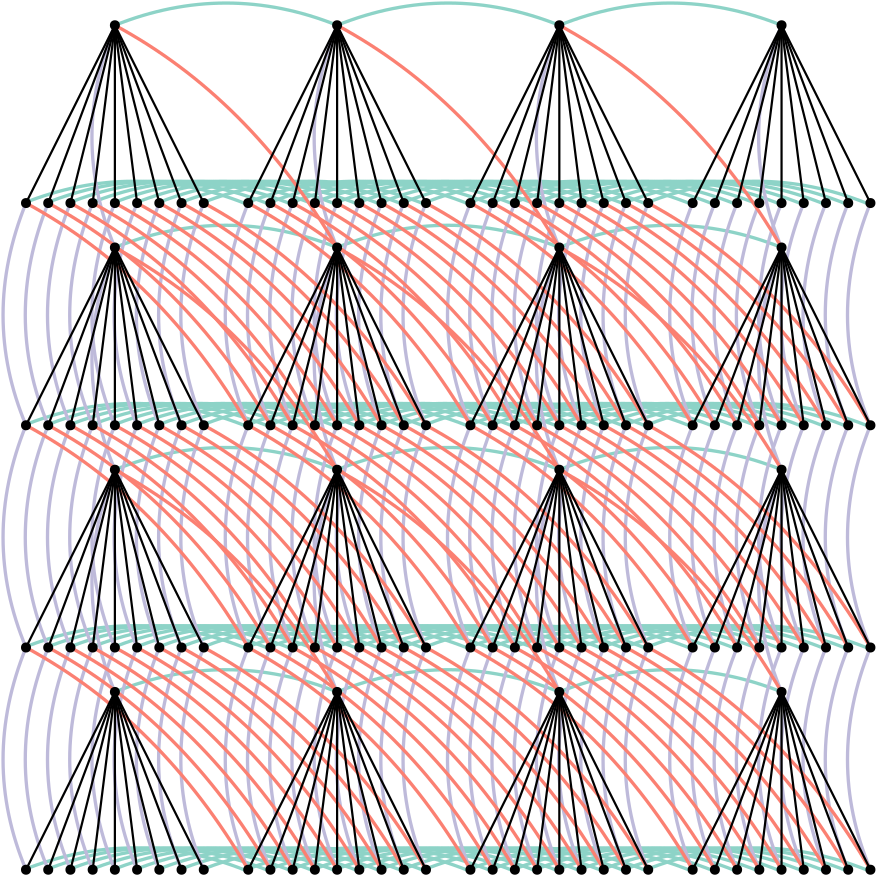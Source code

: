 <?xml version="1.0"?>
<!DOCTYPE ipe SYSTEM "ipe.dtd">
<ipe version="70218" creator="Ipe 7.2.18">
<info created="D:20201026074633" modified="D:20201026121257"/>
<ipestyle name="basic">
<symbol name="arrow/arc(spx)">
<path stroke="sym-stroke" fill="sym-stroke" pen="sym-pen">
0 0 m
-1 0.333 l
-1 -0.333 l
h
</path>
</symbol>
<symbol name="arrow/farc(spx)">
<path stroke="sym-stroke" fill="white" pen="sym-pen">
0 0 m
-1 0.333 l
-1 -0.333 l
h
</path>
</symbol>
<symbol name="arrow/ptarc(spx)">
<path stroke="sym-stroke" fill="sym-stroke" pen="sym-pen">
0 0 m
-1 0.333 l
-0.8 0 l
-1 -0.333 l
h
</path>
</symbol>
<symbol name="arrow/fptarc(spx)">
<path stroke="sym-stroke" fill="white" pen="sym-pen">
0 0 m
-1 0.333 l
-0.8 0 l
-1 -0.333 l
h
</path>
</symbol>
<symbol name="mark/circle(sx)" transformations="translations">
<path fill="sym-stroke">
0.6 0 0 0.6 0 0 e
0.4 0 0 0.4 0 0 e
</path>
</symbol>
<symbol name="mark/disk(sx)" transformations="translations">
<path fill="sym-stroke">
0.6 0 0 0.6 0 0 e
</path>
</symbol>
<symbol name="mark/fdisk(sfx)" transformations="translations">
<group>
<path fill="sym-fill">
0.5 0 0 0.5 0 0 e
</path>
<path fill="sym-stroke" fillrule="eofill">
0.6 0 0 0.6 0 0 e
0.4 0 0 0.4 0 0 e
</path>
</group>
</symbol>
<symbol name="mark/box(sx)" transformations="translations">
<path fill="sym-stroke" fillrule="eofill">
-0.6 -0.6 m
0.6 -0.6 l
0.6 0.6 l
-0.6 0.6 l
h
-0.4 -0.4 m
0.4 -0.4 l
0.4 0.4 l
-0.4 0.4 l
h
</path>
</symbol>
<symbol name="mark/square(sx)" transformations="translations">
<path fill="sym-stroke">
-0.6 -0.6 m
0.6 -0.6 l
0.6 0.6 l
-0.6 0.6 l
h
</path>
</symbol>
<symbol name="mark/fsquare(sfx)" transformations="translations">
<group>
<path fill="sym-fill">
-0.5 -0.5 m
0.5 -0.5 l
0.5 0.5 l
-0.5 0.5 l
h
</path>
<path fill="sym-stroke" fillrule="eofill">
-0.6 -0.6 m
0.6 -0.6 l
0.6 0.6 l
-0.6 0.6 l
h
-0.4 -0.4 m
0.4 -0.4 l
0.4 0.4 l
-0.4 0.4 l
h
</path>
</group>
</symbol>
<symbol name="mark/cross(sx)" transformations="translations">
<group>
<path fill="sym-stroke">
-0.43 -0.57 m
0.57 0.43 l
0.43 0.57 l
-0.57 -0.43 l
h
</path>
<path fill="sym-stroke">
-0.43 0.57 m
0.57 -0.43 l
0.43 -0.57 l
-0.57 0.43 l
h
</path>
</group>
</symbol>
<symbol name="arrow/fnormal(spx)">
<path stroke="sym-stroke" fill="white" pen="sym-pen">
0 0 m
-1 0.333 l
-1 -0.333 l
h
</path>
</symbol>
<symbol name="arrow/pointed(spx)">
<path stroke="sym-stroke" fill="sym-stroke" pen="sym-pen">
0 0 m
-1 0.333 l
-0.8 0 l
-1 -0.333 l
h
</path>
</symbol>
<symbol name="arrow/fpointed(spx)">
<path stroke="sym-stroke" fill="white" pen="sym-pen">
0 0 m
-1 0.333 l
-0.8 0 l
-1 -0.333 l
h
</path>
</symbol>
<symbol name="arrow/linear(spx)">
<path stroke="sym-stroke" pen="sym-pen">
-1 0.333 m
0 0 l
-1 -0.333 l
</path>
</symbol>
<symbol name="arrow/fdouble(spx)">
<path stroke="sym-stroke" fill="white" pen="sym-pen">
0 0 m
-1 0.333 l
-1 -0.333 l
h
-1 0 m
-2 0.333 l
-2 -0.333 l
h
</path>
</symbol>
<symbol name="arrow/double(spx)">
<path stroke="sym-stroke" fill="sym-stroke" pen="sym-pen">
0 0 m
-1 0.333 l
-1 -0.333 l
h
-1 0 m
-2 0.333 l
-2 -0.333 l
h
</path>
</symbol>
<symbol name="arrow/mid-normal(spx)">
<path stroke="sym-stroke" fill="sym-stroke" pen="sym-pen">
0.5 0 m
-0.5 0.333 l
-0.5 -0.333 l
h
</path>
</symbol>
<symbol name="arrow/mid-fnormal(spx)">
<path stroke="sym-stroke" fill="white" pen="sym-pen">
0.5 0 m
-0.5 0.333 l
-0.5 -0.333 l
h
</path>
</symbol>
<symbol name="arrow/mid-pointed(spx)">
<path stroke="sym-stroke" fill="sym-stroke" pen="sym-pen">
0.5 0 m
-0.5 0.333 l
-0.3 0 l
-0.5 -0.333 l
h
</path>
</symbol>
<symbol name="arrow/mid-fpointed(spx)">
<path stroke="sym-stroke" fill="white" pen="sym-pen">
0.5 0 m
-0.5 0.333 l
-0.3 0 l
-0.5 -0.333 l
h
</path>
</symbol>
<symbol name="arrow/mid-double(spx)">
<path stroke="sym-stroke" fill="sym-stroke" pen="sym-pen">
1 0 m
0 0.333 l
0 -0.333 l
h
0 0 m
-1 0.333 l
-1 -0.333 l
h
</path>
</symbol>
<symbol name="arrow/mid-fdouble(spx)">
<path stroke="sym-stroke" fill="white" pen="sym-pen">
1 0 m
0 0.333 l
0 -0.333 l
h
0 0 m
-1 0.333 l
-1 -0.333 l
h
</path>
</symbol>
<pen name="heavier" value="0.8"/>
<pen name="fat" value="1.2"/>
<pen name="ultrafat" value="2"/>
<symbolsize name="large" value="5"/>
<symbolsize name="small" value="2"/>
<symbolsize name="tiny" value="1.1"/>
<arrowsize name="large" value="10"/>
<arrowsize name="small" value="5"/>
<arrowsize name="tiny" value="3"/>
<color name="red" value="1 0 0"/>
<color name="blue" value="0 0 1"/>
<color name="green" value="0 1 0"/>
<color name="yellow" value="1 1 0"/>
<color name="orange" value="1 0.647 0"/>
<color name="gold" value="1 0.843 0"/>
<color name="purple" value="0.627 0.125 0.941"/>
<color name="gray" value="0.745"/>
<color name="brown" value="0.647 0.165 0.165"/>
<color name="navy" value="0 0 0.502"/>
<color name="pink" value="1 0.753 0.796"/>
<color name="seagreen" value="0.18 0.545 0.341"/>
<color name="turquoise" value="0.251 0.878 0.816"/>
<color name="violet" value="0.933 0.51 0.933"/>
<color name="darkblue" value="0 0 0.545"/>
<color name="darkcyan" value="0 0.545 0.545"/>
<color name="darkgray" value="0.663"/>
<color name="darkgreen" value="0 0.392 0"/>
<color name="darkmagenta" value="0.545 0 0.545"/>
<color name="darkorange" value="1 0.549 0"/>
<color name="darkred" value="0.545 0 0"/>
<color name="lightblue" value="0.678 0.847 0.902"/>
<color name="lightcyan" value="0.878 1 1"/>
<color name="lightgray" value="0.827"/>
<color name="lightgreen" value="0.565 0.933 0.565"/>
<color name="lightyellow" value="1 1 0.878"/>
<dashstyle name="dotted" value="[1 3] 0"/>
<dashstyle name="dashed" value="[4] 0"/>
<dashstyle name="dash dotted" value="[4 2 1 2] 0"/>
<dashstyle name="dash dot dotted" value="[4 2 1 2 1 2] 0"/>
<textsize name="large" value="\large"/>
<textsize name="small" value="\small"/>
<textsize name="tiny" value="\tiny"/>
<textsize name="Large" value="\Large"/>
<textsize name="LARGE" value="\LARGE"/>
<textsize name="huge" value="\huge"/>
<textsize name="Huge" value="\Huge"/>
<textsize name="footnote" value="\footnotesize"/>
<textstyle name="center" begin="\begin{center}" end="\end{center}"/>
<textstyle name="itemize" begin="\begin{itemize}" end="\end{itemize}"/>
<textstyle name="item" begin="\begin{itemize}\item{}" end="\end{itemize}"/>
<gridsize name="4 pts" value="4"/>
<gridsize name="8 pts (~3 mm)" value="8"/>
<gridsize name="16 pts (~6 mm)" value="16"/>
<gridsize name="32 pts (~12 mm)" value="32"/>
<gridsize name="10 pts (~3.5 mm)" value="10"/>
<gridsize name="20 pts (~7 mm)" value="20"/>
<gridsize name="14 pts (~5 mm)" value="14"/>
<gridsize name="28 pts (~10 mm)" value="28"/>
<gridsize name="56 pts (~20 mm)" value="56"/>
<anglesize name="90 deg" value="90"/>
<anglesize name="60 deg" value="60"/>
<anglesize name="45 deg" value="45"/>
<anglesize name="30 deg" value="30"/>
<anglesize name="22.5 deg" value="22.5"/>
<opacity name="10%" value="0.1"/>
<opacity name="30%" value="0.3"/>
<opacity name="50%" value="0.5"/>
<opacity name="75%" value="0.75"/>
<tiling name="falling" angle="-60" step="4" width="1"/>
<tiling name="rising" angle="30" step="4" width="1"/>
</ipestyle>
<ipestyle name="brew">
<pen name="fattyfatfat" value="4"/>
<color name="aliceblue" value="0.941 0.973 1"/>
<color name="brew1" value="0.552 0.827 0.78"/>
<color name="brew2" value="1 1 0.701"/>
<color name="brew3" value="0.745 0.729 0.854"/>
<color name="brew4" value="0.984 0.501 0.447"/>
<color name="brew5" value="0.501 0.694 0.827"/>
<color name="brew6" value="0.992 0.705 0.384"/>
<color name="brew7" value="0.701 0.87 0.411"/>
<color name="brew8" value="0.988 0.803 0.898"/>
</ipestyle>
<page>
<layer name="S*Q"/>
<layer name="horizontal"/>
<layer name="vertical"/>
<layer name="diagonal"/>
<view layers="S*Q horizontal vertical diagonal" active="diagonal"/>
<path layer="horizontal" matrix="1 0 0 1 -33.136 -64.152" stroke="brew1" pen="fat">
96 704 m
136 720
176 704 c
</path>
<path stroke="brew1" pen="fat">
96 704 m
136 720
176 704 c
</path>
<path matrix="1 0 0 1 80 0" stroke="brew1" pen="fat">
96 704 m
136 720
176 704 c
</path>
<path matrix="1 0 0 1 160 0" stroke="brew1" pen="fat">
96 704 m
136 720
176 704 c
</path>
<path matrix="1 0 0 1 0 -80" stroke="brew1" pen="fat">
96 704 m
136 720
176 704 c
</path>
<path matrix="1 0 0 1 80 -80" stroke="brew1" pen="fat">
96 704 m
136 720
176 704 c
</path>
<path matrix="1 0 0 1 160 -80" stroke="brew1" pen="fat">
96 704 m
136 720
176 704 c
</path>
<path matrix="1 0 0 1 0 -160" stroke="brew1" pen="fat">
96 704 m
136 720
176 704 c
</path>
<path matrix="1 0 0 1 80 -160" stroke="brew1" pen="fat">
96 704 m
136 720
176 704 c
</path>
<path matrix="1 0 0 1 160 -160" stroke="brew1" pen="fat">
96 704 m
136 720
176 704 c
</path>
<path matrix="1 0 0 1 -25.136 -64.152" stroke="brew1" pen="fat">
96 704 m
136 720
176 704 c
</path>
<path matrix="1 0 0 1 -17.136 -64.152" stroke="brew1" pen="fat">
96 704 m
136 720
176 704 c
</path>
<path matrix="1 0 0 1 -9.136 -64.152" stroke="brew1" pen="fat">
96 704 m
136 720
176 704 c
</path>
<path matrix="1 0 0 1 -1.136 -64.152" stroke="brew1" pen="fat">
96 704 m
136 720
176 704 c
</path>
<path matrix="1 0 0 1 6.864 -64.152" stroke="brew1" pen="fat">
96 704 m
136 720
176 704 c
</path>
<path matrix="1 0 0 1 14.864 -64.152" stroke="brew1" pen="fat">
96 704 m
136 720
176 704 c
</path>
<path matrix="1 0 0 1 22.864 -64.152" stroke="brew1" pen="fat">
96 704 m
136 720
176 704 c
</path>
<path matrix="1 0 0 1 30.864 -64.152" stroke="brew1" pen="fat">
96 704 m
136 720
176 704 c
</path>
<path matrix="1 0 0 1 46.864 -64.152" stroke="brew1" pen="fat">
96 704 m
136 720
176 704 c
</path>
<path matrix="1 0 0 1 54.864 -64.152" stroke="brew1" pen="fat">
96 704 m
136 720
176 704 c
</path>
<path matrix="1 0 0 1 62.864 -64.152" stroke="brew1" pen="fat">
96 704 m
136 720
176 704 c
</path>
<path matrix="1 0 0 1 70.864 -64.152" stroke="brew1" pen="fat">
96 704 m
136 720
176 704 c
</path>
<path matrix="1 0 0 1 78.864 -64.152" stroke="brew1" pen="fat">
96 704 m
136 720
176 704 c
</path>
<path matrix="1 0 0 1 86.864 -64.152" stroke="brew1" pen="fat">
96 704 m
136 720
176 704 c
</path>
<path matrix="1 0 0 1 94.864 -64.152" stroke="brew1" pen="fat">
96 704 m
136 720
176 704 c
</path>
<path matrix="1 0 0 1 102.864 -64.152" stroke="brew1" pen="fat">
96 704 m
136 720
176 704 c
</path>
<path matrix="1 0 0 1 110.864 -64.152" stroke="brew1" pen="fat">
96 704 m
136 720
176 704 c
</path>
<path matrix="1 0 0 1 126.864 -64.152" stroke="brew1" pen="fat">
96 704 m
136 720
176 704 c
</path>
<path matrix="1 0 0 1 134.864 -64.152" stroke="brew1" pen="fat">
96 704 m
136 720
176 704 c
</path>
<path matrix="1 0 0 1 142.864 -64.152" stroke="brew1" pen="fat">
96 704 m
136 720
176 704 c
</path>
<path matrix="1 0 0 1 150.864 -64.152" stroke="brew1" pen="fat">
96 704 m
136 720
176 704 c
</path>
<path matrix="1 0 0 1 158.864 -64.152" stroke="brew1" pen="fat">
96 704 m
136 720
176 704 c
</path>
<path matrix="1 0 0 1 166.864 -64.152" stroke="brew1" pen="fat">
96 704 m
136 720
176 704 c
</path>
<path matrix="1 0 0 1 174.864 -64.152" stroke="brew1" pen="fat">
96 704 m
136 720
176 704 c
</path>
<path matrix="1 0 0 1 182.864 -64.152" stroke="brew1" pen="fat">
96 704 m
136 720
176 704 c
</path>
<path matrix="1 0 0 1 190.864 -64.152" stroke="brew1" pen="fat">
96 704 m
136 720
176 704 c
</path>
<path matrix="1 0 0 1 -33.136 -144.152" stroke="brew1" pen="fat">
96 704 m
136 720
176 704 c
</path>
<path matrix="1 0 0 1 -25.136 -144.152" stroke="brew1" pen="fat">
96 704 m
136 720
176 704 c
</path>
<path matrix="1 0 0 1 -17.136 -144.152" stroke="brew1" pen="fat">
96 704 m
136 720
176 704 c
</path>
<path matrix="1 0 0 1 -9.136 -144.152" stroke="brew1" pen="fat">
96 704 m
136 720
176 704 c
</path>
<path matrix="1 0 0 1 -1.136 -144.152" stroke="brew1" pen="fat">
96 704 m
136 720
176 704 c
</path>
<path matrix="1 0 0 1 6.864 -144.152" stroke="brew1" pen="fat">
96 704 m
136 720
176 704 c
</path>
<path matrix="1 0 0 1 14.864 -144.152" stroke="brew1" pen="fat">
96 704 m
136 720
176 704 c
</path>
<path matrix="1 0 0 1 22.864 -144.152" stroke="brew1" pen="fat">
96 704 m
136 720
176 704 c
</path>
<path matrix="1 0 0 1 30.864 -144.152" stroke="brew1" pen="fat">
96 704 m
136 720
176 704 c
</path>
<path matrix="1 0 0 1 46.864 -144.152" stroke="brew1" pen="fat">
96 704 m
136 720
176 704 c
</path>
<path matrix="1 0 0 1 54.864 -144.152" stroke="brew1" pen="fat">
96 704 m
136 720
176 704 c
</path>
<path matrix="1 0 0 1 62.864 -144.152" stroke="brew1" pen="fat">
96 704 m
136 720
176 704 c
</path>
<path matrix="1 0 0 1 70.864 -144.152" stroke="brew1" pen="fat">
96 704 m
136 720
176 704 c
</path>
<path matrix="1 0 0 1 78.864 -144.152" stroke="brew1" pen="fat">
96 704 m
136 720
176 704 c
</path>
<path matrix="1 0 0 1 86.864 -144.152" stroke="brew1" pen="fat">
96 704 m
136 720
176 704 c
</path>
<path matrix="1 0 0 1 94.864 -144.152" stroke="brew1" pen="fat">
96 704 m
136 720
176 704 c
</path>
<path matrix="1 0 0 1 102.864 -144.152" stroke="brew1" pen="fat">
96 704 m
136 720
176 704 c
</path>
<path matrix="1 0 0 1 110.864 -144.152" stroke="brew1" pen="fat">
96 704 m
136 720
176 704 c
</path>
<path matrix="1 0 0 1 126.864 -144.152" stroke="brew1" pen="fat">
96 704 m
136 720
176 704 c
</path>
<path matrix="1 0 0 1 134.864 -144.152" stroke="brew1" pen="fat">
96 704 m
136 720
176 704 c
</path>
<path matrix="1 0 0 1 142.864 -144.152" stroke="brew1" pen="fat">
96 704 m
136 720
176 704 c
</path>
<path matrix="1 0 0 1 150.864 -144.152" stroke="brew1" pen="fat">
96 704 m
136 720
176 704 c
</path>
<path matrix="1 0 0 1 158.864 -144.152" stroke="brew1" pen="fat">
96 704 m
136 720
176 704 c
</path>
<path matrix="1 0 0 1 166.864 -144.152" stroke="brew1" pen="fat">
96 704 m
136 720
176 704 c
</path>
<path matrix="1 0 0 1 174.864 -144.152" stroke="brew1" pen="fat">
96 704 m
136 720
176 704 c
</path>
<path matrix="1 0 0 1 182.864 -144.152" stroke="brew1" pen="fat">
96 704 m
136 720
176 704 c
</path>
<path matrix="1 0 0 1 190.864 -144.152" stroke="brew1" pen="fat">
96 704 m
136 720
176 704 c
</path>
<path matrix="1 0 0 1 -33.136 -224.152" stroke="brew1" pen="fat">
96 704 m
136 720
176 704 c
</path>
<path matrix="1 0 0 1 -25.136 -224.152" stroke="brew1" pen="fat">
96 704 m
136 720
176 704 c
</path>
<path matrix="1 0 0 1 -17.136 -224.152" stroke="brew1" pen="fat">
96 704 m
136 720
176 704 c
</path>
<path matrix="1 0 0 1 -9.136 -224.152" stroke="brew1" pen="fat">
96 704 m
136 720
176 704 c
</path>
<path matrix="1 0 0 1 -1.136 -224.152" stroke="brew1" pen="fat">
96 704 m
136 720
176 704 c
</path>
<path matrix="1 0 0 1 6.864 -224.152" stroke="brew1" pen="fat">
96 704 m
136 720
176 704 c
</path>
<path matrix="1 0 0 1 14.864 -224.152" stroke="brew1" pen="fat">
96 704 m
136 720
176 704 c
</path>
<path matrix="1 0 0 1 22.864 -224.152" stroke="brew1" pen="fat">
96 704 m
136 720
176 704 c
</path>
<path matrix="1 0 0 1 30.864 -224.152" stroke="brew1" pen="fat">
96 704 m
136 720
176 704 c
</path>
<path matrix="1 0 0 1 46.864 -224.152" stroke="brew1" pen="fat">
96 704 m
136 720
176 704 c
</path>
<path matrix="1 0 0 1 54.864 -224.152" stroke="brew1" pen="fat">
96 704 m
136 720
176 704 c
</path>
<path matrix="1 0 0 1 62.864 -224.152" stroke="brew1" pen="fat">
96 704 m
136 720
176 704 c
</path>
<path matrix="1 0 0 1 70.864 -224.152" stroke="brew1" pen="fat">
96 704 m
136 720
176 704 c
</path>
<path matrix="1 0 0 1 78.864 -224.152" stroke="brew1" pen="fat">
96 704 m
136 720
176 704 c
</path>
<path matrix="1 0 0 1 86.864 -224.152" stroke="brew1" pen="fat">
96 704 m
136 720
176 704 c
</path>
<path matrix="1 0 0 1 94.864 -224.152" stroke="brew1" pen="fat">
96 704 m
136 720
176 704 c
</path>
<path matrix="1 0 0 1 102.864 -224.152" stroke="brew1" pen="fat">
96 704 m
136 720
176 704 c
</path>
<path matrix="1 0 0 1 110.864 -224.152" stroke="brew1" pen="fat">
96 704 m
136 720
176 704 c
</path>
<path matrix="1 0 0 1 126.864 -224.152" stroke="brew1" pen="fat">
96 704 m
136 720
176 704 c
</path>
<path matrix="1 0 0 1 134.864 -224.152" stroke="brew1" pen="fat">
96 704 m
136 720
176 704 c
</path>
<path matrix="1 0 0 1 142.864 -224.152" stroke="brew1" pen="fat">
96 704 m
136 720
176 704 c
</path>
<path matrix="1 0 0 1 150.864 -224.152" stroke="brew1" pen="fat">
96 704 m
136 720
176 704 c
</path>
<path matrix="1 0 0 1 158.864 -224.152" stroke="brew1" pen="fat">
96 704 m
136 720
176 704 c
</path>
<path matrix="1 0 0 1 166.864 -224.152" stroke="brew1" pen="fat">
96 704 m
136 720
176 704 c
</path>
<path matrix="1 0 0 1 174.864 -224.152" stroke="brew1" pen="fat">
96 704 m
136 720
176 704 c
</path>
<path matrix="1 0 0 1 182.864 -224.152" stroke="brew1" pen="fat">
96 704 m
136 720
176 704 c
</path>
<path matrix="1 0 0 1 190.864 -224.152" stroke="brew1" pen="fat">
96 704 m
136 720
176 704 c
</path>
<path matrix="1 0 0 1 -33.136 -304.152" stroke="brew1" pen="fat">
96 704 m
136 720
176 704 c
</path>
<path matrix="1 0 0 1 -25.136 -304.152" stroke="brew1" pen="fat">
96 704 m
136 720
176 704 c
</path>
<path matrix="1 0 0 1 -17.136 -304.152" stroke="brew1" pen="fat">
96 704 m
136 720
176 704 c
</path>
<path matrix="1 0 0 1 -9.136 -304.152" stroke="brew1" pen="fat">
96 704 m
136 720
176 704 c
</path>
<path matrix="1 0 0 1 -1.136 -304.152" stroke="brew1" pen="fat">
96 704 m
136 720
176 704 c
</path>
<path matrix="1 0 0 1 6.864 -304.152" stroke="brew1" pen="fat">
96 704 m
136 720
176 704 c
</path>
<path matrix="1 0 0 1 14.864 -304.152" stroke="brew1" pen="fat">
96 704 m
136 720
176 704 c
</path>
<path matrix="1 0 0 1 22.864 -304.152" stroke="brew1" pen="fat">
96 704 m
136 720
176 704 c
</path>
<path matrix="1 0 0 1 30.864 -304.152" stroke="brew1" pen="fat">
96 704 m
136 720
176 704 c
</path>
<path matrix="1 0 0 1 46.864 -304.152" stroke="brew1" pen="fat">
96 704 m
136 720
176 704 c
</path>
<path matrix="1 0 0 1 54.864 -304.152" stroke="brew1" pen="fat">
96 704 m
136 720
176 704 c
</path>
<path matrix="1 0 0 1 62.864 -304.152" stroke="brew1" pen="fat">
96 704 m
136 720
176 704 c
</path>
<path matrix="1 0 0 1 70.864 -304.152" stroke="brew1" pen="fat">
96 704 m
136 720
176 704 c
</path>
<path matrix="1 0 0 1 78.864 -304.152" stroke="brew1" pen="fat">
96 704 m
136 720
176 704 c
</path>
<path matrix="1 0 0 1 86.864 -304.152" stroke="brew1" pen="fat">
96 704 m
136 720
176 704 c
</path>
<path matrix="1 0 0 1 94.864 -304.152" stroke="brew1" pen="fat">
96 704 m
136 720
176 704 c
</path>
<path matrix="1 0 0 1 102.864 -304.152" stroke="brew1" pen="fat">
96 704 m
136 720
176 704 c
</path>
<path matrix="1 0 0 1 110.864 -304.152" stroke="brew1" pen="fat">
96 704 m
136 720
176 704 c
</path>
<path matrix="1 0 0 1 126.864 -304.152" stroke="brew1" pen="fat">
96 704 m
136 720
176 704 c
</path>
<path matrix="1 0 0 1 134.864 -304.152" stroke="brew1" pen="fat">
96 704 m
136 720
176 704 c
</path>
<path matrix="1 0 0 1 142.864 -304.152" stroke="brew1" pen="fat">
96 704 m
136 720
176 704 c
</path>
<path matrix="1 0 0 1 150.864 -304.152" stroke="brew1" pen="fat">
96 704 m
136 720
176 704 c
</path>
<path matrix="1 0 0 1 158.864 -304.152" stroke="brew1" pen="fat">
96 704 m
136 720
176 704 c
</path>
<path matrix="1 0 0 1 166.864 -304.152" stroke="brew1" pen="fat">
96 704 m
136 720
176 704 c
</path>
<path matrix="1 0 0 1 174.864 -304.152" stroke="brew1" pen="fat">
96 704 m
136 720
176 704 c
</path>
<path matrix="1 0 0 1 182.864 -304.152" stroke="brew1" pen="fat">
96 704 m
136 720
176 704 c
</path>
<path matrix="1 0 0 1 190.864 -304.152" stroke="brew1" pen="fat">
96 704 m
136 720
176 704 c
</path>
<path matrix="1 0 0 1 0 -240" stroke="brew1" pen="fat">
96 704 m
136 720
176 704 c
</path>
<path matrix="1 0 0 1 80 -240" stroke="brew1" pen="fat">
96 704 m
136 720
176 704 c
</path>
<path matrix="1 0 0 1 160 -240" stroke="brew1" pen="fat">
96 704 m
136 720
176 704 c
</path>
<path layer="vertical" stroke="brew3" pen="fat">
64 640 m
47.4845 599.285
64 560 c
</path>
<path matrix="1 0 0 1 0 -80" stroke="brew3" pen="fat">
64 640 m
47.4845 599.285
64 560 c
</path>
<path matrix="1 0 0 1 0 -160" stroke="brew3" pen="fat">
64 640 m
47.4845 599.285
64 560 c
</path>
<path matrix="1 0 0 1 8 0" stroke="brew3" pen="fat">
64 640 m
47.4845 599.285
64 560 c
</path>
<path matrix="1 0 0 1 8 -80" stroke="brew3" pen="fat">
64 640 m
47.4845 599.285
64 560 c
</path>
<path matrix="1 0 0 1 8 -160" stroke="brew3" pen="fat">
64 640 m
47.4845 599.285
64 560 c
</path>
<path matrix="1 0 0 1 16 0" stroke="brew3" pen="fat">
64 640 m
47.4845 599.285
64 560 c
</path>
<path matrix="1 0 0 1 16 -80" stroke="brew3" pen="fat">
64 640 m
47.4845 599.285
64 560 c
</path>
<path matrix="1 0 0 1 16 -160" stroke="brew3" pen="fat">
64 640 m
47.4845 599.285
64 560 c
</path>
<path matrix="1 0 0 1 24 0" stroke="brew3" pen="fat">
64 640 m
47.4845 599.285
64 560 c
</path>
<path matrix="1 0 0 1 24 -80" stroke="brew3" pen="fat">
64 640 m
47.4845 599.285
64 560 c
</path>
<path matrix="1 0 0 1 24 -160" stroke="brew3" pen="fat">
64 640 m
47.4845 599.285
64 560 c
</path>
<path matrix="1 0 0 1 32 0" stroke="brew3" pen="fat">
64 640 m
47.4845 599.285
64 560 c
</path>
<path matrix="1 0 0 1 32 -80" stroke="brew3" pen="fat">
64 640 m
47.4845 599.285
64 560 c
</path>
<path matrix="1 0 0 1 32 -160" stroke="brew3" pen="fat">
64 640 m
47.4845 599.285
64 560 c
</path>
<path matrix="1 0 0 1 32 -16" stroke="brew3" pen="fat">
64 640 m
47.4845 599.285
64 560 c
</path>
<path matrix="1 0 0 1 32 -96" stroke="brew3" pen="fat">
64 640 m
47.4845 599.285
64 560 c
</path>
<path matrix="1 0 0 1 32 64" stroke="brew3" pen="fat">
64 640 m
47.4845 599.285
64 560 c
</path>
<path matrix="1 0 0 1 40 0" stroke="brew3" pen="fat">
64 640 m
47.4845 599.285
64 560 c
</path>
<path matrix="1 0 0 1 40 -80" stroke="brew3" pen="fat">
64 640 m
47.4845 599.285
64 560 c
</path>
<path matrix="1 0 0 1 40 -160" stroke="brew3" pen="fat">
64 640 m
47.4845 599.285
64 560 c
</path>
<path matrix="1 0 0 1 48 0" stroke="brew3" pen="fat">
64 640 m
47.4845 599.285
64 560 c
</path>
<path matrix="1 0 0 1 48 -80" stroke="brew3" pen="fat">
64 640 m
47.4845 599.285
64 560 c
</path>
<path matrix="1 0 0 1 48 -160" stroke="brew3" pen="fat">
64 640 m
47.4845 599.285
64 560 c
</path>
<path matrix="1 0 0 1 56 0" stroke="brew3" pen="fat">
64 640 m
47.4845 599.285
64 560 c
</path>
<path matrix="1 0 0 1 56 -80" stroke="brew3" pen="fat">
64 640 m
47.4845 599.285
64 560 c
</path>
<path matrix="1 0 0 1 56 -160" stroke="brew3" pen="fat">
64 640 m
47.4845 599.285
64 560 c
</path>
<path matrix="1 0 0 1 64 0" stroke="brew3" pen="fat">
64 640 m
47.4845 599.285
64 560 c
</path>
<path matrix="1 0 0 1 64 -80" stroke="brew3" pen="fat">
64 640 m
47.4845 599.285
64 560 c
</path>
<path matrix="1 0 0 1 64 -160" stroke="brew3" pen="fat">
64 640 m
47.4845 599.285
64 560 c
</path>
<path matrix="1 0 0 1 80 0" stroke="brew3" pen="fat">
64 640 m
47.4845 599.285
64 560 c
</path>
<path matrix="1 0 0 1 80 -80" stroke="brew3" pen="fat">
64 640 m
47.4845 599.285
64 560 c
</path>
<path matrix="1 0 0 1 80 -160" stroke="brew3" pen="fat">
64 640 m
47.4845 599.285
64 560 c
</path>
<path matrix="1 0 0 1 88 0" stroke="brew3" pen="fat">
64 640 m
47.4845 599.285
64 560 c
</path>
<path matrix="1 0 0 1 88 -80" stroke="brew3" pen="fat">
64 640 m
47.4845 599.285
64 560 c
</path>
<path matrix="1 0 0 1 88 -160" stroke="brew3" pen="fat">
64 640 m
47.4845 599.285
64 560 c
</path>
<path matrix="1 0 0 1 96 0" stroke="brew3" pen="fat">
64 640 m
47.4845 599.285
64 560 c
</path>
<path matrix="1 0 0 1 96 -80" stroke="brew3" pen="fat">
64 640 m
47.4845 599.285
64 560 c
</path>
<path matrix="1 0 0 1 96 -160" stroke="brew3" pen="fat">
64 640 m
47.4845 599.285
64 560 c
</path>
<path matrix="1 0 0 1 104 0" stroke="brew3" pen="fat">
64 640 m
47.4845 599.285
64 560 c
</path>
<path matrix="1 0 0 1 104 -80" stroke="brew3" pen="fat">
64 640 m
47.4845 599.285
64 560 c
</path>
<path matrix="1 0 0 1 104 -160" stroke="brew3" pen="fat">
64 640 m
47.4845 599.285
64 560 c
</path>
<path matrix="1 0 0 1 112 0" stroke="brew3" pen="fat">
64 640 m
47.4845 599.285
64 560 c
</path>
<path matrix="1 0 0 1 112 -80" stroke="brew3" pen="fat">
64 640 m
47.4845 599.285
64 560 c
</path>
<path matrix="1 0 0 1 112 -160" stroke="brew3" pen="fat">
64 640 m
47.4845 599.285
64 560 c
</path>
<path matrix="1 0 0 1 112 -16" stroke="brew3" pen="fat">
64 640 m
47.4845 599.285
64 560 c
</path>
<path matrix="1 0 0 1 112 -96" stroke="brew3" pen="fat">
64 640 m
47.4845 599.285
64 560 c
</path>
<path matrix="1 0 0 1 112 64" stroke="brew3" pen="fat">
64 640 m
47.4845 599.285
64 560 c
</path>
<path matrix="1 0 0 1 120 0" stroke="brew3" pen="fat">
64 640 m
47.4845 599.285
64 560 c
</path>
<path matrix="1 0 0 1 120 -80" stroke="brew3" pen="fat">
64 640 m
47.4845 599.285
64 560 c
</path>
<path matrix="1 0 0 1 120 -160" stroke="brew3" pen="fat">
64 640 m
47.4845 599.285
64 560 c
</path>
<path matrix="1 0 0 1 128 0" stroke="brew3" pen="fat">
64 640 m
47.4845 599.285
64 560 c
</path>
<path matrix="1 0 0 1 128 -80" stroke="brew3" pen="fat">
64 640 m
47.4845 599.285
64 560 c
</path>
<path matrix="1 0 0 1 128 -160" stroke="brew3" pen="fat">
64 640 m
47.4845 599.285
64 560 c
</path>
<path matrix="1 0 0 1 136 0" stroke="brew3" pen="fat">
64 640 m
47.4845 599.285
64 560 c
</path>
<path matrix="1 0 0 1 136 -80" stroke="brew3" pen="fat">
64 640 m
47.4845 599.285
64 560 c
</path>
<path matrix="1 0 0 1 136 -160" stroke="brew3" pen="fat">
64 640 m
47.4845 599.285
64 560 c
</path>
<path matrix="1 0 0 1 144 0" stroke="brew3" pen="fat">
64 640 m
47.4845 599.285
64 560 c
</path>
<path matrix="1 0 0 1 144 -80" stroke="brew3" pen="fat">
64 640 m
47.4845 599.285
64 560 c
</path>
<path matrix="1 0 0 1 144 -160" stroke="brew3" pen="fat">
64 640 m
47.4845 599.285
64 560 c
</path>
<path matrix="1 0 0 1 160 0" stroke="brew3" pen="fat">
64 640 m
47.4845 599.285
64 560 c
</path>
<path matrix="1 0 0 1 160 -80" stroke="brew3" pen="fat">
64 640 m
47.4845 599.285
64 560 c
</path>
<path matrix="1 0 0 1 160 -160" stroke="brew3" pen="fat">
64 640 m
47.4845 599.285
64 560 c
</path>
<path matrix="1 0 0 1 168 0" stroke="brew3" pen="fat">
64 640 m
47.4845 599.285
64 560 c
</path>
<path matrix="1 0 0 1 168 -80" stroke="brew3" pen="fat">
64 640 m
47.4845 599.285
64 560 c
</path>
<path matrix="1 0 0 1 168 -160" stroke="brew3" pen="fat">
64 640 m
47.4845 599.285
64 560 c
</path>
<path matrix="1 0 0 1 176 0" stroke="brew3" pen="fat">
64 640 m
47.4845 599.285
64 560 c
</path>
<path matrix="1 0 0 1 176 -80" stroke="brew3" pen="fat">
64 640 m
47.4845 599.285
64 560 c
</path>
<path matrix="1 0 0 1 176 -160" stroke="brew3" pen="fat">
64 640 m
47.4845 599.285
64 560 c
</path>
<path matrix="1 0 0 1 184 0" stroke="brew3" pen="fat">
64 640 m
47.4845 599.285
64 560 c
</path>
<path matrix="1 0 0 1 184 -80" stroke="brew3" pen="fat">
64 640 m
47.4845 599.285
64 560 c
</path>
<path matrix="1 0 0 1 184 -160" stroke="brew3" pen="fat">
64 640 m
47.4845 599.285
64 560 c
</path>
<path matrix="1 0 0 1 192 0" stroke="brew3" pen="fat">
64 640 m
47.4845 599.285
64 560 c
</path>
<path matrix="1 0 0 1 192 -80" stroke="brew3" pen="fat">
64 640 m
47.4845 599.285
64 560 c
</path>
<path matrix="1 0 0 1 192 -160" stroke="brew3" pen="fat">
64 640 m
47.4845 599.285
64 560 c
</path>
<path matrix="1 0 0 1 192 -16" stroke="brew3" pen="fat">
64 640 m
47.4845 599.285
64 560 c
</path>
<path matrix="1 0 0 1 192 -96" stroke="brew3" pen="fat">
64 640 m
47.4845 599.285
64 560 c
</path>
<path matrix="1 0 0 1 192 64" stroke="brew3" pen="fat">
64 640 m
47.4845 599.285
64 560 c
</path>
<path matrix="1 0 0 1 200 0" stroke="brew3" pen="fat">
64 640 m
47.4845 599.285
64 560 c
</path>
<path matrix="1 0 0 1 200 -80" stroke="brew3" pen="fat">
64 640 m
47.4845 599.285
64 560 c
</path>
<path matrix="1 0 0 1 200 -160" stroke="brew3" pen="fat">
64 640 m
47.4845 599.285
64 560 c
</path>
<path matrix="1 0 0 1 208 0" stroke="brew3" pen="fat">
64 640 m
47.4845 599.285
64 560 c
</path>
<path matrix="1 0 0 1 208 -80" stroke="brew3" pen="fat">
64 640 m
47.4845 599.285
64 560 c
</path>
<path matrix="1 0 0 1 208 -160" stroke="brew3" pen="fat">
64 640 m
47.4845 599.285
64 560 c
</path>
<path matrix="1 0 0 1 216 0" stroke="brew3" pen="fat">
64 640 m
47.4845 599.285
64 560 c
</path>
<path matrix="1 0 0 1 216 -80" stroke="brew3" pen="fat">
64 640 m
47.4845 599.285
64 560 c
</path>
<path matrix="1 0 0 1 216 -160" stroke="brew3" pen="fat">
64 640 m
47.4845 599.285
64 560 c
</path>
<path matrix="1 0 0 1 224 0" stroke="brew3" pen="fat">
64 640 m
47.4845 599.285
64 560 c
</path>
<path matrix="1 0 0 1 224 -80" stroke="brew3" pen="fat">
64 640 m
47.4845 599.285
64 560 c
</path>
<path matrix="1 0 0 1 224 -160" stroke="brew3" pen="fat">
64 640 m
47.4845 599.285
64 560 c
</path>
<path matrix="1 0 0 1 240 0" stroke="brew3" pen="fat">
64 640 m
47.4845 599.285
64 560 c
</path>
<path matrix="1 0 0 1 240 -80" stroke="brew3" pen="fat">
64 640 m
47.4845 599.285
64 560 c
</path>
<path matrix="1 0 0 1 240 -160" stroke="brew3" pen="fat">
64 640 m
47.4845 599.285
64 560 c
</path>
<path matrix="1 0 0 1 248 0" stroke="brew3" pen="fat">
64 640 m
47.4845 599.285
64 560 c
</path>
<path matrix="1 0 0 1 248 -80" stroke="brew3" pen="fat">
64 640 m
47.4845 599.285
64 560 c
</path>
<path matrix="1 0 0 1 248 -160" stroke="brew3" pen="fat">
64 640 m
47.4845 599.285
64 560 c
</path>
<path matrix="1 0 0 1 256 0" stroke="brew3" pen="fat">
64 640 m
47.4845 599.285
64 560 c
</path>
<path matrix="1 0 0 1 256 -80" stroke="brew3" pen="fat">
64 640 m
47.4845 599.285
64 560 c
</path>
<path matrix="1 0 0 1 256 -160" stroke="brew3" pen="fat">
64 640 m
47.4845 599.285
64 560 c
</path>
<path matrix="1 0 0 1 264 0" stroke="brew3" pen="fat">
64 640 m
47.4845 599.285
64 560 c
</path>
<path matrix="1 0 0 1 264 -80" stroke="brew3" pen="fat">
64 640 m
47.4845 599.285
64 560 c
</path>
<path matrix="1 0 0 1 264 -160" stroke="brew3" pen="fat">
64 640 m
47.4845 599.285
64 560 c
</path>
<path matrix="1 0 0 1 272 0" stroke="brew3" pen="fat">
64 640 m
47.4845 599.285
64 560 c
</path>
<path matrix="1 0 0 1 272 -80" stroke="brew3" pen="fat">
64 640 m
47.4845 599.285
64 560 c
</path>
<path matrix="1 0 0 1 272 -160" stroke="brew3" pen="fat">
64 640 m
47.4845 599.285
64 560 c
</path>
<path matrix="1 0 0 1 272 -16" stroke="brew3" pen="fat">
64 640 m
47.4845 599.285
64 560 c
</path>
<path matrix="1 0 0 1 272 -96" stroke="brew3" pen="fat">
64 640 m
47.4845 599.285
64 560 c
</path>
<path matrix="1 0 0 1 272 64" stroke="brew3" pen="fat">
64 640 m
47.4845 599.285
64 560 c
</path>
<path matrix="1 0 0 1 280 0" stroke="brew3" pen="fat">
64 640 m
47.4845 599.285
64 560 c
</path>
<path matrix="1 0 0 1 280 -80" stroke="brew3" pen="fat">
64 640 m
47.4845 599.285
64 560 c
</path>
<path matrix="1 0 0 1 280 -160" stroke="brew3" pen="fat">
64 640 m
47.4845 599.285
64 560 c
</path>
<path matrix="1 0 0 1 288 0" stroke="brew3" pen="fat">
64 640 m
47.4845 599.285
64 560 c
</path>
<path matrix="1 0 0 1 288 -80" stroke="brew3" pen="fat">
64 640 m
47.4845 599.285
64 560 c
</path>
<path matrix="1 0 0 1 288 -160" stroke="brew3" pen="fat">
64 640 m
47.4845 599.285
64 560 c
</path>
<path matrix="1 0 0 1 296 0" stroke="brew3" pen="fat">
64 640 m
47.4845 599.285
64 560 c
</path>
<path matrix="1 0 0 1 296 -80" stroke="brew3" pen="fat">
64 640 m
47.4845 599.285
64 560 c
</path>
<path matrix="1 0 0 1 296 -160" stroke="brew3" pen="fat">
64 640 m
47.4845 599.285
64 560 c
</path>
<path matrix="1 0 0 1 304 0" stroke="brew3" pen="fat">
64 640 m
47.4845 599.285
64 560 c
</path>
<path matrix="1 0 0 1 304 -80" stroke="brew3" pen="fat">
64 640 m
47.4845 599.285
64 560 c
</path>
<path matrix="1 0 0 1 304 -160" stroke="brew3" pen="fat">
64 640 m
47.4845 599.285
64 560 c
</path>
<path layer="diagonal" matrix="1 0 0 1 -80 0" stroke="brew4" pen="fat">
176 704 m
224.555 677.761
256 624 c
</path>
<path matrix="1 0 0 1 -112 -64" stroke="brew4" pen="fat">
176 704 m
224.555 677.761
256 624 c
</path>
<path matrix="1 0 0 1 -104 -64" stroke="brew4" pen="fat">
176 704 m
224.555 677.761
256 624 c
</path>
<path matrix="1 0 0 1 -96 -64" stroke="brew4" pen="fat">
176 704 m
224.555 677.761
256 624 c
</path>
<path matrix="1 0 0 1 -88 -64" stroke="brew4" pen="fat">
176 704 m
224.555 677.761
256 624 c
</path>
<path matrix="1 0 0 1 -80 -64" stroke="brew4" pen="fat">
176 704 m
224.555 677.761
256 624 c
</path>
<path matrix="1 0 0 1 -72 -64" stroke="brew4" pen="fat">
176 704 m
224.555 677.761
256 624 c
</path>
<path matrix="1 0 0 1 -64 -64" stroke="brew4" pen="fat">
176 704 m
224.555 677.761
256 624 c
</path>
<path matrix="1 0 0 1 -56 -64" stroke="brew4" pen="fat">
176 704 m
224.555 677.761
256 624 c
</path>
<path matrix="1 0 0 1 -48 -64" stroke="brew4" pen="fat">
176 704 m
224.555 677.761
256 624 c
</path>
<path stroke="brew4" pen="fat">
176 704 m
224.555 677.761
256 624 c
</path>
<path matrix="1 0 0 1 -32 -64" stroke="brew4" pen="fat">
176 704 m
224.555 677.761
256 624 c
</path>
<path matrix="1 0 0 1 -24 -64" stroke="brew4" pen="fat">
176 704 m
224.555 677.761
256 624 c
</path>
<path matrix="1 0 0 1 -16 -64" stroke="brew4" pen="fat">
176 704 m
224.555 677.761
256 624 c
</path>
<path matrix="1 0 0 1 -8 -64" stroke="brew4" pen="fat">
176 704 m
224.555 677.761
256 624 c
</path>
<path matrix="1 0 0 1 0 -64" stroke="brew4" pen="fat">
176 704 m
224.555 677.761
256 624 c
</path>
<path matrix="1 0 0 1 8 -64" stroke="brew4" pen="fat">
176 704 m
224.555 677.761
256 624 c
</path>
<path matrix="1 0 0 1 16 -64" stroke="brew4" pen="fat">
176 704 m
224.555 677.761
256 624 c
</path>
<path matrix="1 0 0 1 24 -64" stroke="brew4" pen="fat">
176 704 m
224.555 677.761
256 624 c
</path>
<path matrix="1 0 0 1 32 -64" stroke="brew4" pen="fat">
176 704 m
224.555 677.761
256 624 c
</path>
<path matrix="1 0 0 1 80 0" stroke="brew4" pen="fat">
176 704 m
224.555 677.761
256 624 c
</path>
<path matrix="1 0 0 1 48 -64" stroke="brew4" pen="fat">
176 704 m
224.555 677.761
256 624 c
</path>
<path matrix="1 0 0 1 56 -64" stroke="brew4" pen="fat">
176 704 m
224.555 677.761
256 624 c
</path>
<path matrix="1 0 0 1 64 -64" stroke="brew4" pen="fat">
176 704 m
224.555 677.761
256 624 c
</path>
<path matrix="1 0 0 1 72 -64" stroke="brew4" pen="fat">
176 704 m
224.555 677.761
256 624 c
</path>
<path matrix="1 0 0 1 80 -64" stroke="brew4" pen="fat">
176 704 m
224.555 677.761
256 624 c
</path>
<path matrix="1 0 0 1 88 -64" stroke="brew4" pen="fat">
176 704 m
224.555 677.761
256 624 c
</path>
<path matrix="1 0 0 1 96 -64" stroke="brew4" pen="fat">
176 704 m
224.555 677.761
256 624 c
</path>
<path matrix="1 0 0 1 104 -64" stroke="brew4" pen="fat">
176 704 m
224.555 677.761
256 624 c
</path>
<path matrix="1 0 0 1 112 -64" stroke="brew4" pen="fat">
176 704 m
224.555 677.761
256 624 c
</path>
<path matrix="1 0 0 1 -80 -80" stroke="brew4" pen="fat">
176 704 m
224.555 677.761
256 624 c
</path>
<path matrix="1 0 0 1 -112 -144" stroke="brew4" pen="fat">
176 704 m
224.555 677.761
256 624 c
</path>
<path matrix="1 0 0 1 -104 -144" stroke="brew4" pen="fat">
176 704 m
224.555 677.761
256 624 c
</path>
<path matrix="1 0 0 1 -96 -144" stroke="brew4" pen="fat">
176 704 m
224.555 677.761
256 624 c
</path>
<path matrix="1 0 0 1 -88 -144" stroke="brew4" pen="fat">
176 704 m
224.555 677.761
256 624 c
</path>
<path matrix="1 0 0 1 -80 -144" stroke="brew4" pen="fat">
176 704 m
224.555 677.761
256 624 c
</path>
<path matrix="1 0 0 1 -72 -144" stroke="brew4" pen="fat">
176 704 m
224.555 677.761
256 624 c
</path>
<path matrix="1 0 0 1 -64 -144" stroke="brew4" pen="fat">
176 704 m
224.555 677.761
256 624 c
</path>
<path matrix="1 0 0 1 -56 -144" stroke="brew4" pen="fat">
176 704 m
224.555 677.761
256 624 c
</path>
<path matrix="1 0 0 1 -48 -144" stroke="brew4" pen="fat">
176 704 m
224.555 677.761
256 624 c
</path>
<path matrix="1 0 0 1 0 -80" stroke="brew4" pen="fat">
176 704 m
224.555 677.761
256 624 c
</path>
<path matrix="1 0 0 1 -32 -144" stroke="brew4" pen="fat">
176 704 m
224.555 677.761
256 624 c
</path>
<path matrix="1 0 0 1 -24 -144" stroke="brew4" pen="fat">
176 704 m
224.555 677.761
256 624 c
</path>
<path matrix="1 0 0 1 -16 -144" stroke="brew4" pen="fat">
176 704 m
224.555 677.761
256 624 c
</path>
<path matrix="1 0 0 1 -8 -144" stroke="brew4" pen="fat">
176 704 m
224.555 677.761
256 624 c
</path>
<path matrix="1 0 0 1 0 -144" stroke="brew4" pen="fat">
176 704 m
224.555 677.761
256 624 c
</path>
<path matrix="1 0 0 1 8 -144" stroke="brew4" pen="fat">
176 704 m
224.555 677.761
256 624 c
</path>
<path matrix="1 0 0 1 16 -144" stroke="brew4" pen="fat">
176 704 m
224.555 677.761
256 624 c
</path>
<path matrix="1 0 0 1 24 -144" stroke="brew4" pen="fat">
176 704 m
224.555 677.761
256 624 c
</path>
<path matrix="1 0 0 1 32 -144" stroke="brew4" pen="fat">
176 704 m
224.555 677.761
256 624 c
</path>
<path matrix="1 0 0 1 80 -80" stroke="brew4" pen="fat">
176 704 m
224.555 677.761
256 624 c
</path>
<path matrix="1 0 0 1 48 -144" stroke="brew4" pen="fat">
176 704 m
224.555 677.761
256 624 c
</path>
<path matrix="1 0 0 1 56 -144" stroke="brew4" pen="fat">
176 704 m
224.555 677.761
256 624 c
</path>
<path matrix="1 0 0 1 64 -144" stroke="brew4" pen="fat">
176 704 m
224.555 677.761
256 624 c
</path>
<path matrix="1 0 0 1 72 -144" stroke="brew4" pen="fat">
176 704 m
224.555 677.761
256 624 c
</path>
<path matrix="1 0 0 1 80 -144" stroke="brew4" pen="fat">
176 704 m
224.555 677.761
256 624 c
</path>
<path matrix="1 0 0 1 88 -144" stroke="brew4" pen="fat">
176 704 m
224.555 677.761
256 624 c
</path>
<path matrix="1 0 0 1 96 -144" stroke="brew4" pen="fat">
176 704 m
224.555 677.761
256 624 c
</path>
<path matrix="1 0 0 1 104 -144" stroke="brew4" pen="fat">
176 704 m
224.555 677.761
256 624 c
</path>
<path matrix="1 0 0 1 112 -144" stroke="brew4" pen="fat">
176 704 m
224.555 677.761
256 624 c
</path>
<path matrix="1 0 0 1 -80 -160" stroke="brew4" pen="fat">
176 704 m
224.555 677.761
256 624 c
</path>
<path matrix="1 0 0 1 -112 -224" stroke="brew4" pen="fat">
176 704 m
224.555 677.761
256 624 c
</path>
<path matrix="1 0 0 1 -104 -224" stroke="brew4" pen="fat">
176 704 m
224.555 677.761
256 624 c
</path>
<path matrix="1 0 0 1 -96 -224" stroke="brew4" pen="fat">
176 704 m
224.555 677.761
256 624 c
</path>
<path matrix="1 0 0 1 -88 -224" stroke="brew4" pen="fat">
176 704 m
224.555 677.761
256 624 c
</path>
<path matrix="1 0 0 1 -80 -224" stroke="brew4" pen="fat">
176 704 m
224.555 677.761
256 624 c
</path>
<path matrix="1 0 0 1 -72 -224" stroke="brew4" pen="fat">
176 704 m
224.555 677.761
256 624 c
</path>
<path matrix="1 0 0 1 -64 -224" stroke="brew4" pen="fat">
176 704 m
224.555 677.761
256 624 c
</path>
<path matrix="1 0 0 1 -56 -224" stroke="brew4" pen="fat">
176 704 m
224.555 677.761
256 624 c
</path>
<path matrix="1 0 0 1 -48 -224" stroke="brew4" pen="fat">
176 704 m
224.555 677.761
256 624 c
</path>
<path matrix="1 0 0 1 0 -160" stroke="brew4" pen="fat">
176 704 m
224.555 677.761
256 624 c
</path>
<path matrix="1 0 0 1 -32 -224" stroke="brew4" pen="fat">
176 704 m
224.555 677.761
256 624 c
</path>
<path matrix="1 0 0 1 -24 -224" stroke="brew4" pen="fat">
176 704 m
224.555 677.761
256 624 c
</path>
<path matrix="1 0 0 1 -16 -224" stroke="brew4" pen="fat">
176 704 m
224.555 677.761
256 624 c
</path>
<path matrix="1 0 0 1 -8 -224" stroke="brew4" pen="fat">
176 704 m
224.555 677.761
256 624 c
</path>
<path matrix="1 0 0 1 0 -224" stroke="brew4" pen="fat">
176 704 m
224.555 677.761
256 624 c
</path>
<path matrix="1 0 0 1 8 -224" stroke="brew4" pen="fat">
176 704 m
224.555 677.761
256 624 c
</path>
<path matrix="1 0 0 1 16 -224" stroke="brew4" pen="fat">
176 704 m
224.555 677.761
256 624 c
</path>
<path matrix="1 0 0 1 24 -224" stroke="brew4" pen="fat">
176 704 m
224.555 677.761
256 624 c
</path>
<path matrix="1 0 0 1 32 -224" stroke="brew4" pen="fat">
176 704 m
224.555 677.761
256 624 c
</path>
<path matrix="1 0 0 1 80 -160" stroke="brew4" pen="fat">
176 704 m
224.555 677.761
256 624 c
</path>
<path matrix="1 0 0 1 48 -224" stroke="brew4" pen="fat">
176 704 m
224.555 677.761
256 624 c
</path>
<path matrix="1 0 0 1 56 -224" stroke="brew4" pen="fat">
176 704 m
224.555 677.761
256 624 c
</path>
<path matrix="1 0 0 1 64 -224" stroke="brew4" pen="fat">
176 704 m
224.555 677.761
256 624 c
</path>
<path matrix="1 0 0 1 72 -224" stroke="brew4" pen="fat">
176 704 m
224.555 677.761
256 624 c
</path>
<path matrix="1 0 0 1 80 -224" stroke="brew4" pen="fat">
176 704 m
224.555 677.761
256 624 c
</path>
<path matrix="1 0 0 1 88 -224" stroke="brew4" pen="fat">
176 704 m
224.555 677.761
256 624 c
</path>
<path matrix="1 0 0 1 96 -224" stroke="brew4" pen="fat">
176 704 m
224.555 677.761
256 624 c
</path>
<path matrix="1 0 0 1 104 -224" stroke="brew4" pen="fat">
176 704 m
224.555 677.761
256 624 c
</path>
<path matrix="1 0 0 1 112 -224" stroke="brew4" pen="fat">
176 704 m
224.555 677.761
256 624 c
</path>
<use layer="S*Q" matrix="0.5 0 0 1 -32 -64" name="mark/disk(sx)" pos="256 768" size="normal" stroke="black"/>
<use matrix="0.5 0 0 1 -32 -64" name="mark/disk(sx)" pos="208 704" size="normal" stroke="black"/>
<use matrix="0.5 0 0 1 -32 -64" name="mark/disk(sx)" pos="224 704" size="normal" stroke="black"/>
<use matrix="0.5 0 0 1 -32 -64" name="mark/disk(sx)" pos="240 704" size="normal" stroke="black"/>
<use matrix="0.5 0 0 1 -32 -64" name="mark/disk(sx)" pos="256 704" size="normal" stroke="black"/>
<use matrix="0.5 0 0 1 -32 -64" name="mark/disk(sx)" pos="272 704" size="normal" stroke="black"/>
<use matrix="0.5 0 0 1 -32 -64" name="mark/disk(sx)" pos="288 704" size="normal" stroke="black"/>
<use matrix="0.5 0 0 1 -32 -64" name="mark/disk(sx)" pos="304 704" size="normal" stroke="black"/>
<use matrix="0.5 0 0 1 -32 -64" name="mark/disk(sx)" pos="320 704" size="normal" stroke="black"/>
<use matrix="0.5 0 0 1 -32 -64" name="mark/disk(sx)" pos="192 704" size="normal" stroke="black"/>
<path matrix="0.5 0 0 1 -32 -64" stroke="black" pen="heavier">
256 768 m
192 704 l
</path>
<path matrix="0.5 0 0 1 -32 -64" stroke="black" pen="heavier">
256 768 m
208 704 l
</path>
<path matrix="0.5 0 0 1 -32 -64" stroke="black" pen="heavier">
256 768 m
224 704 l
</path>
<path matrix="0.5 0 0 1 -32 -64" stroke="black" pen="heavier">
256 768 m
240 704 l
</path>
<path matrix="0.5 0 0 1 -32 -64" stroke="black" pen="heavier">
256 768 m
256 704 l
</path>
<path matrix="0.5 0 0 1 -32 -64" stroke="black" pen="heavier">
256 768 m
272 704 l
</path>
<path matrix="0.5 0 0 1 -32 -64" stroke="black" pen="heavier">
256 768 m
288 704 l
</path>
<path matrix="0.5 0 0 1 -32 -64" stroke="black" pen="heavier">
256 768 m
304 704 l
</path>
<path matrix="0.5 0 0 1 -32 -64" stroke="black" pen="heavier">
256 768 m
320 704 l
</path>
<use matrix="0.5 0 0 1 48 -64" name="mark/disk(sx)" pos="256 768" size="normal" stroke="black"/>
<use matrix="0.5 0 0 1 48 -64" name="mark/disk(sx)" pos="208 704" size="normal" stroke="black"/>
<use matrix="0.5 0 0 1 48 -64" name="mark/disk(sx)" pos="224 704" size="normal" stroke="black"/>
<use matrix="0.5 0 0 1 48 -64" name="mark/disk(sx)" pos="240 704" size="normal" stroke="black"/>
<use matrix="0.5 0 0 1 48 -64" name="mark/disk(sx)" pos="256 704" size="normal" stroke="black"/>
<use matrix="0.5 0 0 1 48 -64" name="mark/disk(sx)" pos="272 704" size="normal" stroke="black"/>
<use matrix="0.5 0 0 1 48 -64" name="mark/disk(sx)" pos="288 704" size="normal" stroke="black"/>
<use matrix="0.5 0 0 1 48 -64" name="mark/disk(sx)" pos="304 704" size="normal" stroke="black"/>
<use matrix="0.5 0 0 1 48 -64" name="mark/disk(sx)" pos="320 704" size="normal" stroke="black"/>
<use matrix="0.5 0 0 1 48 -64" name="mark/disk(sx)" pos="192 704" size="normal" stroke="black"/>
<path matrix="0.5 0 0 1 48 -64" stroke="black" pen="heavier">
256 768 m
192 704 l
</path>
<path matrix="0.5 0 0 1 48 -64" stroke="black" pen="heavier">
256 768 m
208 704 l
</path>
<path matrix="0.5 0 0 1 48 -64" stroke="black" pen="heavier">
256 768 m
224 704 l
</path>
<path matrix="0.5 0 0 1 48 -64" stroke="black" pen="heavier">
256 768 m
240 704 l
</path>
<path matrix="0.5 0 0 1 48 -64" stroke="black" pen="heavier">
256 768 m
256 704 l
</path>
<path matrix="0.5 0 0 1 48 -64" stroke="black" pen="heavier">
256 768 m
272 704 l
</path>
<path matrix="0.5 0 0 1 48 -64" stroke="black" pen="heavier">
256 768 m
288 704 l
</path>
<path matrix="0.5 0 0 1 48 -64" stroke="black" pen="heavier">
256 768 m
304 704 l
</path>
<path matrix="0.5 0 0 1 48 -64" stroke="black" pen="heavier">
256 768 m
320 704 l
</path>
<use matrix="0.5 0 0 1 128 -64" name="mark/disk(sx)" pos="256 768" size="normal" stroke="black"/>
<use matrix="0.5 0 0 1 128 -64" name="mark/disk(sx)" pos="208 704" size="normal" stroke="black"/>
<use matrix="0.5 0 0 1 128 -64" name="mark/disk(sx)" pos="224 704" size="normal" stroke="black"/>
<use matrix="0.5 0 0 1 128 -64" name="mark/disk(sx)" pos="240 704" size="normal" stroke="black"/>
<use matrix="0.5 0 0 1 128 -64" name="mark/disk(sx)" pos="256 704" size="normal" stroke="black"/>
<use matrix="0.5 0 0 1 128 -64" name="mark/disk(sx)" pos="272 704" size="normal" stroke="black"/>
<use matrix="0.5 0 0 1 128 -64" name="mark/disk(sx)" pos="288 704" size="normal" stroke="black"/>
<use matrix="0.5 0 0 1 128 -64" name="mark/disk(sx)" pos="304 704" size="normal" stroke="black"/>
<use matrix="0.5 0 0 1 128 -64" name="mark/disk(sx)" pos="320 704" size="normal" stroke="black"/>
<use matrix="0.5 0 0 1 128 -64" name="mark/disk(sx)" pos="192 704" size="normal" stroke="black"/>
<path matrix="0.5 0 0 1 128 -64" stroke="black" pen="heavier">
256 768 m
192 704 l
</path>
<path matrix="0.5 0 0 1 128 -64" stroke="black" pen="heavier">
256 768 m
208 704 l
</path>
<path matrix="0.5 0 0 1 128 -64" stroke="black" pen="heavier">
256 768 m
224 704 l
</path>
<path matrix="0.5 0 0 1 128 -64" stroke="black" pen="heavier">
256 768 m
240 704 l
</path>
<path matrix="0.5 0 0 1 128 -64" stroke="black" pen="heavier">
256 768 m
256 704 l
</path>
<path matrix="0.5 0 0 1 128 -64" stroke="black" pen="heavier">
256 768 m
272 704 l
</path>
<path matrix="0.5 0 0 1 128 -64" stroke="black" pen="heavier">
256 768 m
288 704 l
</path>
<path matrix="0.5 0 0 1 128 -64" stroke="black" pen="heavier">
256 768 m
304 704 l
</path>
<path matrix="0.5 0 0 1 128 -64" stroke="black" pen="heavier">
256 768 m
320 704 l
</path>
<use matrix="0.5 0 0 1 208 -64" name="mark/disk(sx)" pos="256 768" size="normal" stroke="black"/>
<use matrix="0.5 0 0 1 208 -64" name="mark/disk(sx)" pos="208 704" size="normal" stroke="black"/>
<use matrix="0.5 0 0 1 208 -64" name="mark/disk(sx)" pos="224 704" size="normal" stroke="black"/>
<use matrix="0.5 0 0 1 208 -64" name="mark/disk(sx)" pos="240 704" size="normal" stroke="black"/>
<use matrix="0.5 0 0 1 208 -64" name="mark/disk(sx)" pos="256 704" size="normal" stroke="black"/>
<use matrix="0.5 0 0 1 208 -64" name="mark/disk(sx)" pos="272 704" size="normal" stroke="black"/>
<use matrix="0.5 0 0 1 208 -64" name="mark/disk(sx)" pos="288 704" size="normal" stroke="black"/>
<use matrix="0.5 0 0 1 208 -64" name="mark/disk(sx)" pos="304 704" size="normal" stroke="black"/>
<use matrix="0.5 0 0 1 208 -64" name="mark/disk(sx)" pos="320 704" size="normal" stroke="black"/>
<use matrix="0.5 0 0 1 208 -64" name="mark/disk(sx)" pos="192 704" size="normal" stroke="black"/>
<path matrix="0.5 0 0 1 208 -64" stroke="black" pen="heavier">
256 768 m
192 704 l
</path>
<path matrix="0.5 0 0 1 208 -64" stroke="black" pen="heavier">
256 768 m
208 704 l
</path>
<path matrix="0.5 0 0 1 208 -64" stroke="black" pen="heavier">
256 768 m
224 704 l
</path>
<path matrix="0.5 0 0 1 208 -64" stroke="black" pen="heavier">
256 768 m
240 704 l
</path>
<path matrix="0.5 0 0 1 208 -64" stroke="black" pen="heavier">
256 768 m
256 704 l
</path>
<path matrix="0.5 0 0 1 208 -64" stroke="black" pen="heavier">
256 768 m
272 704 l
</path>
<path matrix="0.5 0 0 1 208 -64" stroke="black" pen="heavier">
256 768 m
288 704 l
</path>
<path matrix="0.5 0 0 1 208 -64" stroke="black" pen="heavier">
256 768 m
304 704 l
</path>
<path matrix="0.5 0 0 1 208 -64" stroke="black" pen="heavier">
256 768 m
320 704 l
</path>
<use matrix="0.5 0 0 1 -32 -144" name="mark/disk(sx)" pos="256 768" size="normal" stroke="black"/>
<use matrix="0.5 0 0 1 -32 -144" name="mark/disk(sx)" pos="208 704" size="normal" stroke="black"/>
<use matrix="0.5 0 0 1 -32 -144" name="mark/disk(sx)" pos="224 704" size="normal" stroke="black"/>
<use matrix="0.5 0 0 1 -32 -144" name="mark/disk(sx)" pos="240 704" size="normal" stroke="black"/>
<use matrix="0.5 0 0 1 -32 -144" name="mark/disk(sx)" pos="256 704" size="normal" stroke="black"/>
<use matrix="0.5 0 0 1 -32 -144" name="mark/disk(sx)" pos="272 704" size="normal" stroke="black"/>
<use matrix="0.5 0 0 1 -32 -144" name="mark/disk(sx)" pos="288 704" size="normal" stroke="black"/>
<use matrix="0.5 0 0 1 -32 -144" name="mark/disk(sx)" pos="304 704" size="normal" stroke="black"/>
<use matrix="0.5 0 0 1 -32 -144" name="mark/disk(sx)" pos="320 704" size="normal" stroke="black"/>
<use matrix="0.5 0 0 1 -32 -144" name="mark/disk(sx)" pos="192 704" size="normal" stroke="black"/>
<path matrix="0.5 0 0 1 -32 -144" stroke="black" pen="heavier">
256 768 m
192 704 l
</path>
<path matrix="0.5 0 0 1 -32 -144" stroke="black" pen="heavier">
256 768 m
208 704 l
</path>
<path matrix="0.5 0 0 1 -32 -144" stroke="black" pen="heavier">
256 768 m
224 704 l
</path>
<path matrix="0.5 0 0 1 -32 -144" stroke="black" pen="heavier">
256 768 m
240 704 l
</path>
<path matrix="0.5 0 0 1 -32 -144" stroke="black" pen="heavier">
256 768 m
256 704 l
</path>
<path matrix="0.5 0 0 1 -32 -144" stroke="black" pen="heavier">
256 768 m
272 704 l
</path>
<path matrix="0.5 0 0 1 -32 -144" stroke="black" pen="heavier">
256 768 m
288 704 l
</path>
<path matrix="0.5 0 0 1 -32 -144" stroke="black" pen="heavier">
256 768 m
304 704 l
</path>
<path matrix="0.5 0 0 1 -32 -144" stroke="black" pen="heavier">
256 768 m
320 704 l
</path>
<use matrix="0.5 0 0 1 48 -144" name="mark/disk(sx)" pos="256 768" size="normal" stroke="black"/>
<use matrix="0.5 0 0 1 48 -144" name="mark/disk(sx)" pos="208 704" size="normal" stroke="black"/>
<use matrix="0.5 0 0 1 48 -144" name="mark/disk(sx)" pos="224 704" size="normal" stroke="black"/>
<use matrix="0.5 0 0 1 48 -144" name="mark/disk(sx)" pos="240 704" size="normal" stroke="black"/>
<use matrix="0.5 0 0 1 48 -144" name="mark/disk(sx)" pos="256 704" size="normal" stroke="black"/>
<use matrix="0.5 0 0 1 48 -144" name="mark/disk(sx)" pos="272 704" size="normal" stroke="black"/>
<use matrix="0.5 0 0 1 48 -144" name="mark/disk(sx)" pos="288 704" size="normal" stroke="black"/>
<use matrix="0.5 0 0 1 48 -144" name="mark/disk(sx)" pos="304 704" size="normal" stroke="black"/>
<use matrix="0.5 0 0 1 48 -144" name="mark/disk(sx)" pos="320 704" size="normal" stroke="black"/>
<use matrix="0.5 0 0 1 48 -144" name="mark/disk(sx)" pos="192 704" size="normal" stroke="black"/>
<path matrix="0.5 0 0 1 48 -144" stroke="black" pen="heavier">
256 768 m
192 704 l
</path>
<path matrix="0.5 0 0 1 48 -144" stroke="black" pen="heavier">
256 768 m
208 704 l
</path>
<path matrix="0.5 0 0 1 48 -144" stroke="black" pen="heavier">
256 768 m
224 704 l
</path>
<path matrix="0.5 0 0 1 48 -144" stroke="black" pen="heavier">
256 768 m
240 704 l
</path>
<path matrix="0.5 0 0 1 48 -144" stroke="black" pen="heavier">
256 768 m
256 704 l
</path>
<path matrix="0.5 0 0 1 48 -144" stroke="black" pen="heavier">
256 768 m
272 704 l
</path>
<path matrix="0.5 0 0 1 48 -144" stroke="black" pen="heavier">
256 768 m
288 704 l
</path>
<path matrix="0.5 0 0 1 48 -144" stroke="black" pen="heavier">
256 768 m
304 704 l
</path>
<path matrix="0.5 0 0 1 48 -144" stroke="black" pen="heavier">
256 768 m
320 704 l
</path>
<use matrix="0.5 0 0 1 128 -144" name="mark/disk(sx)" pos="256 768" size="normal" stroke="black"/>
<use matrix="0.5 0 0 1 128 -144" name="mark/disk(sx)" pos="208 704" size="normal" stroke="black"/>
<use matrix="0.5 0 0 1 128 -144" name="mark/disk(sx)" pos="224 704" size="normal" stroke="black"/>
<use matrix="0.5 0 0 1 128 -144" name="mark/disk(sx)" pos="240 704" size="normal" stroke="black"/>
<use matrix="0.5 0 0 1 128 -144" name="mark/disk(sx)" pos="256 704" size="normal" stroke="black"/>
<use matrix="0.5 0 0 1 128 -144" name="mark/disk(sx)" pos="272 704" size="normal" stroke="black"/>
<use matrix="0.5 0 0 1 128 -144" name="mark/disk(sx)" pos="288 704" size="normal" stroke="black"/>
<use matrix="0.5 0 0 1 128 -144" name="mark/disk(sx)" pos="304 704" size="normal" stroke="black"/>
<use matrix="0.5 0 0 1 128 -144" name="mark/disk(sx)" pos="320 704" size="normal" stroke="black"/>
<use matrix="0.5 0 0 1 128 -144" name="mark/disk(sx)" pos="192 704" size="normal" stroke="black"/>
<path matrix="0.5 0 0 1 128 -144" stroke="black" pen="heavier">
256 768 m
192 704 l
</path>
<path matrix="0.5 0 0 1 128 -144" stroke="black" pen="heavier">
256 768 m
208 704 l
</path>
<path matrix="0.5 0 0 1 128 -144" stroke="black" pen="heavier">
256 768 m
224 704 l
</path>
<path matrix="0.5 0 0 1 128 -144" stroke="black" pen="heavier">
256 768 m
240 704 l
</path>
<path matrix="0.5 0 0 1 128 -144" stroke="black" pen="heavier">
256 768 m
256 704 l
</path>
<path matrix="0.5 0 0 1 128 -144" stroke="black" pen="heavier">
256 768 m
272 704 l
</path>
<path matrix="0.5 0 0 1 128 -144" stroke="black" pen="heavier">
256 768 m
288 704 l
</path>
<path matrix="0.5 0 0 1 128 -144" stroke="black" pen="heavier">
256 768 m
304 704 l
</path>
<path matrix="0.5 0 0 1 128 -144" stroke="black" pen="heavier">
256 768 m
320 704 l
</path>
<use matrix="0.5 0 0 1 208 -144" name="mark/disk(sx)" pos="256 768" size="normal" stroke="black"/>
<use matrix="0.5 0 0 1 208 -144" name="mark/disk(sx)" pos="208 704" size="normal" stroke="black"/>
<use matrix="0.5 0 0 1 208 -144" name="mark/disk(sx)" pos="224 704" size="normal" stroke="black"/>
<use matrix="0.5 0 0 1 208 -144" name="mark/disk(sx)" pos="240 704" size="normal" stroke="black"/>
<use matrix="0.5 0 0 1 208 -144" name="mark/disk(sx)" pos="256 704" size="normal" stroke="black"/>
<use matrix="0.5 0 0 1 208 -144" name="mark/disk(sx)" pos="272 704" size="normal" stroke="black"/>
<use matrix="0.5 0 0 1 208 -144" name="mark/disk(sx)" pos="288 704" size="normal" stroke="black"/>
<use matrix="0.5 0 0 1 208 -144" name="mark/disk(sx)" pos="304 704" size="normal" stroke="black"/>
<use matrix="0.5 0 0 1 208 -144" name="mark/disk(sx)" pos="320 704" size="normal" stroke="black"/>
<use matrix="0.5 0 0 1 208 -144" name="mark/disk(sx)" pos="192 704" size="normal" stroke="black"/>
<path matrix="0.5 0 0 1 208 -144" stroke="black" pen="heavier">
256 768 m
192 704 l
</path>
<path matrix="0.5 0 0 1 208 -144" stroke="black" pen="heavier">
256 768 m
208 704 l
</path>
<path matrix="0.5 0 0 1 208 -144" stroke="black" pen="heavier">
256 768 m
224 704 l
</path>
<path matrix="0.5 0 0 1 208 -144" stroke="black" pen="heavier">
256 768 m
240 704 l
</path>
<path matrix="0.5 0 0 1 208 -144" stroke="black" pen="heavier">
256 768 m
256 704 l
</path>
<path matrix="0.5 0 0 1 208 -144" stroke="black" pen="heavier">
256 768 m
272 704 l
</path>
<path matrix="0.5 0 0 1 208 -144" stroke="black" pen="heavier">
256 768 m
288 704 l
</path>
<path matrix="0.5 0 0 1 208 -144" stroke="black" pen="heavier">
256 768 m
304 704 l
</path>
<path matrix="0.5 0 0 1 208 -144" stroke="black" pen="heavier">
256 768 m
320 704 l
</path>
<use matrix="0.5 0 0 1 -32 -224" name="mark/disk(sx)" pos="256 768" size="normal" stroke="black"/>
<use matrix="0.5 0 0 1 -32 -224" name="mark/disk(sx)" pos="208 704" size="normal" stroke="black"/>
<use matrix="0.5 0 0 1 -32 -224" name="mark/disk(sx)" pos="224 704" size="normal" stroke="black"/>
<use matrix="0.5 0 0 1 -32 -224" name="mark/disk(sx)" pos="240 704" size="normal" stroke="black"/>
<use matrix="0.5 0 0 1 -32 -224" name="mark/disk(sx)" pos="256 704" size="normal" stroke="black"/>
<use matrix="0.5 0 0 1 -32 -224" name="mark/disk(sx)" pos="272 704" size="normal" stroke="black"/>
<use matrix="0.5 0 0 1 -32 -224" name="mark/disk(sx)" pos="288 704" size="normal" stroke="black"/>
<use matrix="0.5 0 0 1 -32 -224" name="mark/disk(sx)" pos="304 704" size="normal" stroke="black"/>
<use matrix="0.5 0 0 1 -32 -224" name="mark/disk(sx)" pos="320 704" size="normal" stroke="black"/>
<use matrix="0.5 0 0 1 -32 -224" name="mark/disk(sx)" pos="192 704" size="normal" stroke="black"/>
<path matrix="0.5 0 0 1 -32 -224" stroke="black" pen="heavier">
256 768 m
192 704 l
</path>
<path matrix="0.5 0 0 1 -32 -224" stroke="black" pen="heavier">
256 768 m
208 704 l
</path>
<path matrix="0.5 0 0 1 -32 -224" stroke="black" pen="heavier">
256 768 m
224 704 l
</path>
<path matrix="0.5 0 0 1 -32 -224" stroke="black" pen="heavier">
256 768 m
240 704 l
</path>
<path matrix="0.5 0 0 1 -32 -224" stroke="black" pen="heavier">
256 768 m
256 704 l
</path>
<path matrix="0.5 0 0 1 -32 -224" stroke="black" pen="heavier">
256 768 m
272 704 l
</path>
<path matrix="0.5 0 0 1 -32 -224" stroke="black" pen="heavier">
256 768 m
288 704 l
</path>
<path matrix="0.5 0 0 1 -32 -224" stroke="black" pen="heavier">
256 768 m
304 704 l
</path>
<path matrix="0.5 0 0 1 -32 -224" stroke="black" pen="heavier">
256 768 m
320 704 l
</path>
<use matrix="0.5 0 0 1 48 -224" name="mark/disk(sx)" pos="256 768" size="normal" stroke="black"/>
<use matrix="0.5 0 0 1 48 -224" name="mark/disk(sx)" pos="208 704" size="normal" stroke="black"/>
<use matrix="0.5 0 0 1 48 -224" name="mark/disk(sx)" pos="224 704" size="normal" stroke="black"/>
<use matrix="0.5 0 0 1 48 -224" name="mark/disk(sx)" pos="240 704" size="normal" stroke="black"/>
<use matrix="0.5 0 0 1 48 -224" name="mark/disk(sx)" pos="256 704" size="normal" stroke="black"/>
<use matrix="0.5 0 0 1 48 -224" name="mark/disk(sx)" pos="272 704" size="normal" stroke="black"/>
<use matrix="0.5 0 0 1 48 -224" name="mark/disk(sx)" pos="288 704" size="normal" stroke="black"/>
<use matrix="0.5 0 0 1 48 -224" name="mark/disk(sx)" pos="304 704" size="normal" stroke="black"/>
<use matrix="0.5 0 0 1 48 -224" name="mark/disk(sx)" pos="320 704" size="normal" stroke="black"/>
<use matrix="0.5 0 0 1 48 -224" name="mark/disk(sx)" pos="192 704" size="normal" stroke="black"/>
<path matrix="0.5 0 0 1 48 -224" stroke="black" pen="heavier">
256 768 m
192 704 l
</path>
<path matrix="0.5 0 0 1 48 -224" stroke="black" pen="heavier">
256 768 m
208 704 l
</path>
<path matrix="0.5 0 0 1 48 -224" stroke="black" pen="heavier">
256 768 m
224 704 l
</path>
<path matrix="0.5 0 0 1 48 -224" stroke="black" pen="heavier">
256 768 m
240 704 l
</path>
<path matrix="0.5 0 0 1 48 -224" stroke="black" pen="heavier">
256 768 m
256 704 l
</path>
<path matrix="0.5 0 0 1 48 -224" stroke="black" pen="heavier">
256 768 m
272 704 l
</path>
<path matrix="0.5 0 0 1 48 -224" stroke="black" pen="heavier">
256 768 m
288 704 l
</path>
<path matrix="0.5 0 0 1 48 -224" stroke="black" pen="heavier">
256 768 m
304 704 l
</path>
<path matrix="0.5 0 0 1 48 -224" stroke="black" pen="heavier">
256 768 m
320 704 l
</path>
<use matrix="0.5 0 0 1 128 -224" name="mark/disk(sx)" pos="256 768" size="normal" stroke="black"/>
<use matrix="0.5 0 0 1 128 -224" name="mark/disk(sx)" pos="208 704" size="normal" stroke="black"/>
<use matrix="0.5 0 0 1 128 -224" name="mark/disk(sx)" pos="224 704" size="normal" stroke="black"/>
<use matrix="0.5 0 0 1 128 -224" name="mark/disk(sx)" pos="240 704" size="normal" stroke="black"/>
<use matrix="0.5 0 0 1 128 -224" name="mark/disk(sx)" pos="256 704" size="normal" stroke="black"/>
<use matrix="0.5 0 0 1 128 -224" name="mark/disk(sx)" pos="272 704" size="normal" stroke="black"/>
<use matrix="0.5 0 0 1 128 -224" name="mark/disk(sx)" pos="288 704" size="normal" stroke="black"/>
<use matrix="0.5 0 0 1 128 -224" name="mark/disk(sx)" pos="304 704" size="normal" stroke="black"/>
<use matrix="0.5 0 0 1 128 -224" name="mark/disk(sx)" pos="320 704" size="normal" stroke="black"/>
<use matrix="0.5 0 0 1 128 -224" name="mark/disk(sx)" pos="192 704" size="normal" stroke="black"/>
<path matrix="0.5 0 0 1 128 -224" stroke="black" pen="heavier">
256 768 m
192 704 l
</path>
<path matrix="0.5 0 0 1 128 -224" stroke="black" pen="heavier">
256 768 m
208 704 l
</path>
<path matrix="0.5 0 0 1 128 -224" stroke="black" pen="heavier">
256 768 m
224 704 l
</path>
<path matrix="0.5 0 0 1 128 -224" stroke="black" pen="heavier">
256 768 m
240 704 l
</path>
<path matrix="0.5 0 0 1 128 -224" stroke="black" pen="heavier">
256 768 m
256 704 l
</path>
<path matrix="0.5 0 0 1 128 -224" stroke="black" pen="heavier">
256 768 m
272 704 l
</path>
<path matrix="0.5 0 0 1 128 -224" stroke="black" pen="heavier">
256 768 m
288 704 l
</path>
<path matrix="0.5 0 0 1 128 -224" stroke="black" pen="heavier">
256 768 m
304 704 l
</path>
<path matrix="0.5 0 0 1 128 -224" stroke="black" pen="heavier">
256 768 m
320 704 l
</path>
<use matrix="0.5 0 0 1 208 -224" name="mark/disk(sx)" pos="256 768" size="normal" stroke="black"/>
<use matrix="0.5 0 0 1 208 -224" name="mark/disk(sx)" pos="208 704" size="normal" stroke="black"/>
<use matrix="0.5 0 0 1 208 -224" name="mark/disk(sx)" pos="224 704" size="normal" stroke="black"/>
<use matrix="0.5 0 0 1 208 -224" name="mark/disk(sx)" pos="240 704" size="normal" stroke="black"/>
<use matrix="0.5 0 0 1 208 -224" name="mark/disk(sx)" pos="256 704" size="normal" stroke="black"/>
<use matrix="0.5 0 0 1 208 -224" name="mark/disk(sx)" pos="272 704" size="normal" stroke="black"/>
<use matrix="0.5 0 0 1 208 -224" name="mark/disk(sx)" pos="288 704" size="normal" stroke="black"/>
<use matrix="0.5 0 0 1 208 -224" name="mark/disk(sx)" pos="304 704" size="normal" stroke="black"/>
<use matrix="0.5 0 0 1 208 -224" name="mark/disk(sx)" pos="320 704" size="normal" stroke="black"/>
<use matrix="0.5 0 0 1 208 -224" name="mark/disk(sx)" pos="192 704" size="normal" stroke="black"/>
<path matrix="0.5 0 0 1 208 -224" stroke="black" pen="heavier">
256 768 m
192 704 l
</path>
<path matrix="0.5 0 0 1 208 -224" stroke="black" pen="heavier">
256 768 m
208 704 l
</path>
<path matrix="0.5 0 0 1 208 -224" stroke="black" pen="heavier">
256 768 m
224 704 l
</path>
<path matrix="0.5 0 0 1 208 -224" stroke="black" pen="heavier">
256 768 m
240 704 l
</path>
<path matrix="0.5 0 0 1 208 -224" stroke="black" pen="heavier">
256 768 m
256 704 l
</path>
<path matrix="0.5 0 0 1 208 -224" stroke="black" pen="heavier">
256 768 m
272 704 l
</path>
<path matrix="0.5 0 0 1 208 -224" stroke="black" pen="heavier">
256 768 m
288 704 l
</path>
<path matrix="0.5 0 0 1 208 -224" stroke="black" pen="heavier">
256 768 m
304 704 l
</path>
<path matrix="0.5 0 0 1 208 -224" stroke="black" pen="heavier">
256 768 m
320 704 l
</path>
<use matrix="0.5 0 0 1 -32 -304" name="mark/disk(sx)" pos="256 768" size="normal" stroke="black"/>
<use matrix="0.5 0 0 1 -32 -304" name="mark/disk(sx)" pos="208 704" size="normal" stroke="black"/>
<use matrix="0.5 0 0 1 -32 -304" name="mark/disk(sx)" pos="224 704" size="normal" stroke="black"/>
<use matrix="0.5 0 0 1 -32 -304" name="mark/disk(sx)" pos="240 704" size="normal" stroke="black"/>
<use matrix="0.5 0 0 1 -32 -304" name="mark/disk(sx)" pos="256 704" size="normal" stroke="black"/>
<use matrix="0.5 0 0 1 -32 -304" name="mark/disk(sx)" pos="272 704" size="normal" stroke="black"/>
<use matrix="0.5 0 0 1 -32 -304" name="mark/disk(sx)" pos="288 704" size="normal" stroke="black"/>
<use matrix="0.5 0 0 1 -32 -304" name="mark/disk(sx)" pos="304 704" size="normal" stroke="black"/>
<use matrix="0.5 0 0 1 -32 -304" name="mark/disk(sx)" pos="320 704" size="normal" stroke="black"/>
<use matrix="0.5 0 0 1 -32 -304" name="mark/disk(sx)" pos="192 704" size="normal" stroke="black"/>
<path matrix="0.5 0 0 1 -32 -304" stroke="black" pen="heavier">
256 768 m
192 704 l
</path>
<path matrix="0.5 0 0 1 -32 -304" stroke="black" pen="heavier">
256 768 m
208 704 l
</path>
<path matrix="0.5 0 0 1 -32 -304" stroke="black" pen="heavier">
256 768 m
224 704 l
</path>
<path matrix="0.5 0 0 1 -32 -304" stroke="black" pen="heavier">
256 768 m
240 704 l
</path>
<path matrix="0.5 0 0 1 -32 -304" stroke="black" pen="heavier">
256 768 m
256 704 l
</path>
<path matrix="0.5 0 0 1 -32 -304" stroke="black" pen="heavier">
256 768 m
272 704 l
</path>
<path matrix="0.5 0 0 1 -32 -304" stroke="black" pen="heavier">
256 768 m
288 704 l
</path>
<path matrix="0.5 0 0 1 -32 -304" stroke="black" pen="heavier">
256 768 m
304 704 l
</path>
<path matrix="0.5 0 0 1 -32 -304" stroke="black" pen="heavier">
256 768 m
320 704 l
</path>
<use matrix="0.5 0 0 1 48 -304" name="mark/disk(sx)" pos="256 768" size="normal" stroke="black"/>
<use matrix="0.5 0 0 1 48 -304" name="mark/disk(sx)" pos="208 704" size="normal" stroke="black"/>
<use matrix="0.5 0 0 1 48 -304" name="mark/disk(sx)" pos="224 704" size="normal" stroke="black"/>
<use matrix="0.5 0 0 1 48 -304" name="mark/disk(sx)" pos="240 704" size="normal" stroke="black"/>
<use matrix="0.5 0 0 1 48 -304" name="mark/disk(sx)" pos="256 704" size="normal" stroke="black"/>
<use matrix="0.5 0 0 1 48 -304" name="mark/disk(sx)" pos="272 704" size="normal" stroke="black"/>
<use matrix="0.5 0 0 1 48 -304" name="mark/disk(sx)" pos="288 704" size="normal" stroke="black"/>
<use matrix="0.5 0 0 1 48 -304" name="mark/disk(sx)" pos="304 704" size="normal" stroke="black"/>
<use matrix="0.5 0 0 1 48 -304" name="mark/disk(sx)" pos="320 704" size="normal" stroke="black"/>
<use matrix="0.5 0 0 1 48 -304" name="mark/disk(sx)" pos="192 704" size="normal" stroke="black"/>
<path matrix="0.5 0 0 1 48 -304" stroke="black" pen="heavier">
256 768 m
192 704 l
</path>
<path matrix="0.5 0 0 1 48 -304" stroke="black" pen="heavier">
256 768 m
208 704 l
</path>
<path matrix="0.5 0 0 1 48 -304" stroke="black" pen="heavier">
256 768 m
224 704 l
</path>
<path matrix="0.5 0 0 1 48 -304" stroke="black" pen="heavier">
256 768 m
240 704 l
</path>
<path matrix="0.5 0 0 1 48 -304" stroke="black" pen="heavier">
256 768 m
256 704 l
</path>
<path matrix="0.5 0 0 1 48 -304" stroke="black" pen="heavier">
256 768 m
272 704 l
</path>
<path matrix="0.5 0 0 1 48 -304" stroke="black" pen="heavier">
256 768 m
288 704 l
</path>
<path matrix="0.5 0 0 1 48 -304" stroke="black" pen="heavier">
256 768 m
304 704 l
</path>
<path matrix="0.5 0 0 1 48 -304" stroke="black" pen="heavier">
256 768 m
320 704 l
</path>
<use matrix="0.5 0 0 1 128 -304" name="mark/disk(sx)" pos="256 768" size="normal" stroke="black"/>
<use matrix="0.5 0 0 1 128 -304" name="mark/disk(sx)" pos="208 704" size="normal" stroke="black"/>
<use matrix="0.5 0 0 1 128 -304" name="mark/disk(sx)" pos="224 704" size="normal" stroke="black"/>
<use matrix="0.5 0 0 1 128 -304" name="mark/disk(sx)" pos="240 704" size="normal" stroke="black"/>
<use matrix="0.5 0 0 1 128 -304" name="mark/disk(sx)" pos="256 704" size="normal" stroke="black"/>
<use matrix="0.5 0 0 1 128 -304" name="mark/disk(sx)" pos="272 704" size="normal" stroke="black"/>
<use matrix="0.5 0 0 1 128 -304" name="mark/disk(sx)" pos="288 704" size="normal" stroke="black"/>
<use matrix="0.5 0 0 1 128 -304" name="mark/disk(sx)" pos="304 704" size="normal" stroke="black"/>
<use matrix="0.5 0 0 1 128 -304" name="mark/disk(sx)" pos="320 704" size="normal" stroke="black"/>
<use matrix="0.5 0 0 1 128 -304" name="mark/disk(sx)" pos="192 704" size="normal" stroke="black"/>
<path matrix="0.5 0 0 1 128 -304" stroke="black" pen="heavier">
256 768 m
192 704 l
</path>
<path matrix="0.5 0 0 1 128 -304" stroke="black" pen="heavier">
256 768 m
208 704 l
</path>
<path matrix="0.5 0 0 1 128 -304" stroke="black" pen="heavier">
256 768 m
224 704 l
</path>
<path matrix="0.5 0 0 1 128 -304" stroke="black" pen="heavier">
256 768 m
240 704 l
</path>
<path matrix="0.5 0 0 1 128 -304" stroke="black" pen="heavier">
256 768 m
256 704 l
</path>
<path matrix="0.5 0 0 1 128 -304" stroke="black" pen="heavier">
256 768 m
272 704 l
</path>
<path matrix="0.5 0 0 1 128 -304" stroke="black" pen="heavier">
256 768 m
288 704 l
</path>
<path matrix="0.5 0 0 1 128 -304" stroke="black" pen="heavier">
256 768 m
304 704 l
</path>
<path matrix="0.5 0 0 1 128 -304" stroke="black" pen="heavier">
256 768 m
320 704 l
</path>
<use matrix="0.5 0 0 1 208 -304" name="mark/disk(sx)" pos="256 768" size="normal" stroke="black"/>
<use matrix="0.5 0 0 1 208 -304" name="mark/disk(sx)" pos="208 704" size="normal" stroke="black"/>
<use matrix="0.5 0 0 1 208 -304" name="mark/disk(sx)" pos="224 704" size="normal" stroke="black"/>
<use matrix="0.5 0 0 1 208 -304" name="mark/disk(sx)" pos="240 704" size="normal" stroke="black"/>
<use matrix="0.5 0 0 1 208 -304" name="mark/disk(sx)" pos="256 704" size="normal" stroke="black"/>
<use matrix="0.5 0 0 1 208 -304" name="mark/disk(sx)" pos="272 704" size="normal" stroke="black"/>
<use matrix="0.5 0 0 1 208 -304" name="mark/disk(sx)" pos="288 704" size="normal" stroke="black"/>
<use matrix="0.5 0 0 1 208 -304" name="mark/disk(sx)" pos="304 704" size="normal" stroke="black"/>
<use matrix="0.5 0 0 1 208 -304" name="mark/disk(sx)" pos="320 704" size="normal" stroke="black"/>
<use matrix="0.5 0 0 1 208 -304" name="mark/disk(sx)" pos="192 704" size="normal" stroke="black"/>
<path matrix="0.5 0 0 1 208 -304" stroke="black" pen="heavier">
256 768 m
192 704 l
</path>
<path matrix="0.5 0 0 1 208 -304" stroke="black" pen="heavier">
256 768 m
208 704 l
</path>
<path matrix="0.5 0 0 1 208 -304" stroke="black" pen="heavier">
256 768 m
224 704 l
</path>
<path matrix="0.5 0 0 1 208 -304" stroke="black" pen="heavier">
256 768 m
240 704 l
</path>
<path matrix="0.5 0 0 1 208 -304" stroke="black" pen="heavier">
256 768 m
256 704 l
</path>
<path matrix="0.5 0 0 1 208 -304" stroke="black" pen="heavier">
256 768 m
272 704 l
</path>
<path matrix="0.5 0 0 1 208 -304" stroke="black" pen="heavier">
256 768 m
288 704 l
</path>
<path matrix="0.5 0 0 1 208 -304" stroke="black" pen="heavier">
256 768 m
304 704 l
</path>
<path matrix="0.5 0 0 1 208 -304" stroke="black" pen="heavier">
256 768 m
320 704 l
</path>
</page>
</ipe>
